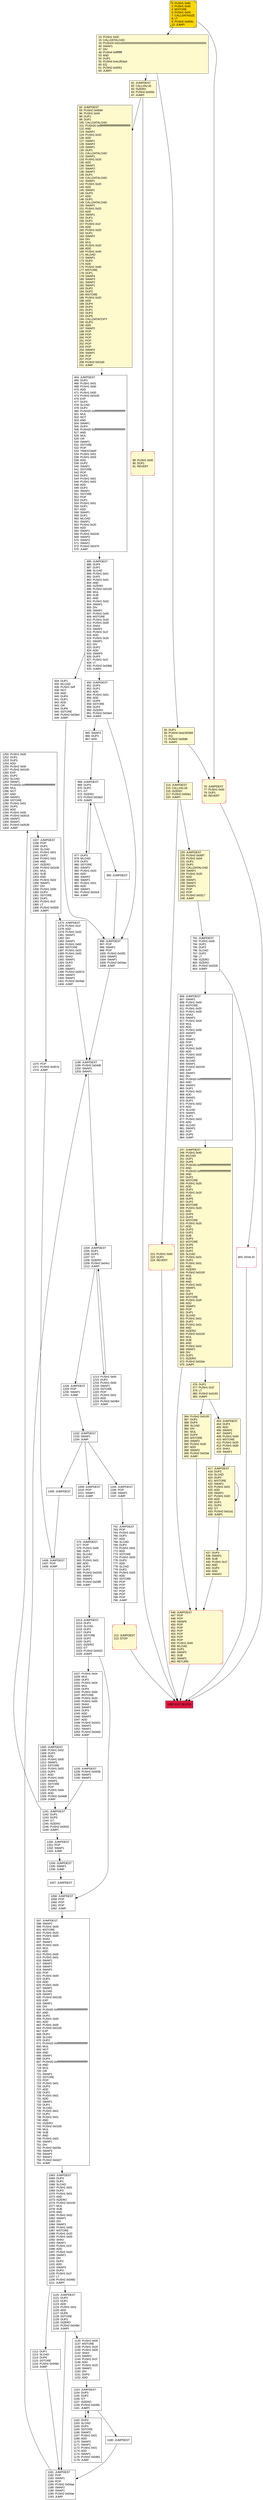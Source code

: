 digraph G {
bgcolor=transparent rankdir=UD;
node [shape=box style=filled color=black fillcolor=white fontname=arial fontcolor=black];
1250 [label="1250: PUSH1 0x00\l1252: DUP1\l1253: DUP3\l1254: ADD\l1255: PUSH1 0x00\l1257: PUSH2 0x0100\l1260: EXP\l1261: DUP2\l1262: SLOAD\l1263: SWAP1\l1264: PUSH20 0xffffffffffffffffffffffffffffffffffffffff\l1285: MUL\l1286: NOT\l1287: AND\l1288: SWAP1\l1289: SSTORE\l1290: PUSH1 0x01\l1292: DUP3\l1293: ADD\l1294: PUSH1 0x00\l1296: PUSH2 0x0519\l1299: SWAP2\l1300: SWAP1\l1301: PUSH2 0x0539\l1304: JUMP\l" ];
1409 [label="1409: EXIT BLOCK\l" fillcolor=crimson ];
1375 [label="1375: JUMPDEST\l1376: PUSH1 0x1f\l1378: ADD\l1379: PUSH1 0x20\l1381: SWAP1\l1382: DIV\l1383: SWAP1\l1384: PUSH1 0x00\l1386: MSTORE\l1387: PUSH1 0x20\l1389: PUSH1 0x00\l1391: SHA3\l1392: SWAP1\l1393: DUP2\l1394: ADD\l1395: SWAP1\l1396: PUSH2 0x057d\l1399: SWAP2\l1400: SWAP1\l1401: PUSH2 0x04ae\l1404: JUMP\l" ];
1334 [label="1334: JUMPDEST\l1335: SWAP1\l1336: JUMP\l" ];
403 [label="403: JUMPDEST\l404: DUP3\l405: ADD\l406: SWAP2\l407: SWAP1\l408: PUSH1 0x00\l410: MSTORE\l411: PUSH1 0x20\l413: PUSH1 0x00\l415: SHA3\l416: SWAP1\l" fillcolor=lemonchiffon ];
437 [label="437: DUP3\l438: SWAP1\l439: SUB\l440: PUSH1 0x1f\l442: AND\l443: DUP3\l444: ADD\l445: SWAP2\l" fillcolor=lemonchiffon ];
464 [label="464: JUMPDEST\l465: DUP3\l466: PUSH1 0x01\l468: PUSH1 0x00\l470: ADD\l471: PUSH1 0x00\l473: PUSH2 0x0100\l476: EXP\l477: DUP2\l478: SLOAD\l479: DUP2\l480: PUSH20 0xffffffffffffffffffffffffffffffffffffffff\l501: MUL\l502: NOT\l503: AND\l504: SWAP1\l505: DUP4\l506: PUSH20 0xffffffffffffffffffffffffffffffffffffffff\l527: AND\l528: MUL\l529: OR\l530: SWAP1\l531: SSTORE\l532: POP\l533: TIMESTAMP\l534: PUSH1 0x01\l536: PUSH1 0x03\l538: ADD\l539: DUP2\l540: SWAP1\l541: SSTORE\l542: POP\l543: DUP2\l544: PUSH1 0x01\l546: PUSH1 0x02\l548: ADD\l549: DUP2\l550: SWAP1\l551: SSTORE\l552: POP\l553: DUP1\l554: PUSH1 0x01\l556: DUP1\l557: ADD\l558: SWAP1\l559: DUP1\l560: MLOAD\l561: SWAP1\l562: PUSH1 0x20\l564: ADD\l565: SWAP1\l566: PUSH2 0x0240\l569: SWAP3\l570: SWAP2\l571: SWAP1\l572: PUSH2 0x0375\l575: JUMP\l" ];
417 [label="417: JUMPDEST\l418: DUP2\l419: SLOAD\l420: DUP2\l421: MSTORE\l422: SWAP1\l423: PUSH1 0x01\l425: ADD\l426: SWAP1\l427: PUSH1 0x20\l429: ADD\l430: DUP1\l431: DUP4\l432: GT\l433: PUSH2 0x01a1\l436: JUMPI\l" fillcolor=lemonchiffon ];
384 [label="384: PUSH2 0x0100\l387: DUP1\l388: DUP4\l389: SLOAD\l390: DIV\l391: MUL\l392: DUP4\l393: MSTORE\l394: SWAP2\l395: PUSH1 0x20\l397: ADD\l398: SWAP2\l399: PUSH2 0x01be\l402: JUMP\l" fillcolor=lemonchiffon ];
1370 [label="1370: POP\l1371: PUSH2 0x057e\l1374: JUMP\l" ];
805 [label="805: INVALID\l" shape=Msquare color=crimson ];
247 [label="247: JUMPDEST\l248: PUSH1 0x40\l250: MLOAD\l251: DUP1\l252: DUP6\l253: PUSH20 0xffffffffffffffffffffffffffffffffffffffff\l274: AND\l275: PUSH20 0xffffffffffffffffffffffffffffffffffffffff\l296: AND\l297: DUP2\l298: MSTORE\l299: PUSH1 0x20\l301: ADD\l302: DUP1\l303: PUSH1 0x20\l305: ADD\l306: DUP5\l307: DUP2\l308: MSTORE\l309: PUSH1 0x20\l311: ADD\l312: DUP4\l313: DUP2\l314: MSTORE\l315: PUSH1 0x20\l317: ADD\l318: DUP3\l319: DUP2\l320: SUB\l321: DUP3\l322: MSTORE\l323: DUP6\l324: DUP2\l325: DUP2\l326: SLOAD\l327: PUSH1 0x01\l329: DUP2\l330: PUSH1 0x01\l332: AND\l333: ISZERO\l334: PUSH2 0x0100\l337: MUL\l338: SUB\l339: AND\l340: PUSH1 0x02\l342: SWAP1\l343: DIV\l344: DUP2\l345: MSTORE\l346: PUSH1 0x20\l348: ADD\l349: SWAP2\l350: POP\l351: DUP1\l352: SLOAD\l353: PUSH1 0x01\l355: DUP2\l356: PUSH1 0x01\l358: AND\l359: ISZERO\l360: PUSH2 0x0100\l363: MUL\l364: SUB\l365: AND\l366: PUSH1 0x02\l368: SWAP1\l369: DIV\l370: DUP1\l371: ISZERO\l372: PUSH2 0x01be\l375: JUMPI\l" fillcolor=lemonchiffon ];
1181 [label="1181: JUMPDEST\l1182: POP\l1183: SWAP1\l1184: POP\l1185: PUSH2 0x04aa\l1188: SWAP2\l1189: SWAP1\l1190: PUSH2 0x04ae\l1193: JUMP\l" ];
1228 [label="1228: JUMPDEST\l1229: POP\l1230: SWAP1\l1231: JUMP\l" ];
1009 [label="1009: JUMPDEST\l1010: POP\l1011: SWAP1\l1012: JUMP\l" ];
1198 [label="1198: JUMPDEST\l1199: PUSH2 0x04d0\l1202: SWAP2\l1203: SWAP1\l" ];
1235 [label="1235: JUMPDEST\l1236: PUSH2 0x0536\l1239: SWAP2\l1240: SWAP1\l" ];
0 [label="0: PUSH1 0x60\l2: PUSH1 0x40\l4: MSTORE\l5: PUSH1 0x04\l7: CALLDATASIZE\l8: LT\l9: PUSH2 0x004c\l12: JUMPI\l" fillcolor=lemonchiffon shape=Msquare fillcolor=gold ];
996 [label="996: JUMPDEST\l997: POP\l998: SWAP1\l999: POP\l1000: PUSH2 0x03f1\l1003: SWAP2\l1004: SWAP1\l1005: PUSH2 0x04ae\l1008: JUMP\l" ];
1213 [label="1213: PUSH1 0x00\l1215: DUP2\l1216: PUSH1 0x00\l1218: SWAP1\l1219: SSTORE\l1220: POP\l1221: PUSH1 0x01\l1223: ADD\l1224: PUSH2 0x04b4\l1227: JUMP\l" ];
1337 [label="1337: JUMPDEST\l1338: POP\l1339: DUP1\l1340: SLOAD\l1341: PUSH1 0x01\l1343: DUP2\l1344: PUSH1 0x01\l1346: AND\l1347: ISZERO\l1348: PUSH2 0x0100\l1351: MUL\l1352: SUB\l1353: AND\l1354: PUSH1 0x02\l1356: SWAP1\l1357: DIV\l1358: PUSH1 0x00\l1360: DUP3\l1361: SSTORE\l1362: DUP1\l1363: PUSH1 0x1f\l1365: LT\l1366: PUSH2 0x055f\l1369: JUMPI\l" ];
1063 [label="1063: JUMPDEST\l1064: DUP3\l1065: DUP1\l1066: SLOAD\l1067: PUSH1 0x01\l1069: DUP2\l1070: PUSH1 0x01\l1072: AND\l1073: ISZERO\l1074: PUSH2 0x0100\l1077: MUL\l1078: SUB\l1079: AND\l1080: PUSH1 0x02\l1082: SWAP1\l1083: DIV\l1084: SWAP1\l1085: PUSH1 0x00\l1087: MSTORE\l1088: PUSH1 0x20\l1090: PUSH1 0x00\l1092: SHA3\l1093: SWAP1\l1094: PUSH1 0x1f\l1096: ADD\l1097: PUSH1 0x20\l1099: SWAP1\l1100: DIV\l1101: DUP2\l1102: ADD\l1103: SWAP3\l1104: DUP3\l1105: PUSH1 0x1f\l1107: LT\l1108: PUSH2 0x0460\l1111: JUMPI\l" ];
934 [label="934: DUP1\l935: MLOAD\l936: PUSH1 0xff\l938: NOT\l939: AND\l940: DUP4\l941: DUP1\l942: ADD\l943: OR\l944: DUP6\l945: SSTORE\l946: PUSH2 0x03e4\l949: JUMP\l" ];
995 [label="995: JUMPDEST\l" ];
1405 [label="1405: JUMPDEST\l" ];
576 [label="576: JUMPDEST\l577: POP\l578: PUSH1 0x00\l580: DUP1\l581: SLOAD\l582: DUP1\l583: PUSH1 0x01\l585: ADD\l586: DUP3\l587: DUP2\l588: PUSH2 0x0255\l591: SWAP2\l592: SWAP1\l593: PUSH2 0x03f5\l596: JUMP\l" ];
762 [label="762: JUMPDEST\l763: POP\l764: PUSH1 0x02\l766: DUP3\l767: ADD\l768: SLOAD\l769: DUP2\l770: PUSH1 0x02\l772: ADD\l773: SSTORE\l774: PUSH1 0x03\l776: DUP3\l777: ADD\l778: SLOAD\l779: DUP2\l780: PUSH1 0x03\l782: ADD\l783: SSTORE\l784: POP\l785: POP\l786: POP\l787: POP\l788: POP\l789: POP\l790: JUMP\l" ];
214 [label="214: JUMPDEST\l215: CALLVALUE\l216: ISZERO\l217: PUSH2 0x00e1\l220: JUMPI\l" fillcolor=lemonchiffon ];
885 [label="885: JUMPDEST\l886: DUP3\l887: DUP1\l888: SLOAD\l889: PUSH1 0x01\l891: DUP2\l892: PUSH1 0x01\l894: AND\l895: ISZERO\l896: PUSH2 0x0100\l899: MUL\l900: SUB\l901: AND\l902: PUSH1 0x02\l904: SWAP1\l905: DIV\l906: SWAP1\l907: PUSH1 0x00\l909: MSTORE\l910: PUSH1 0x20\l912: PUSH1 0x00\l914: SHA3\l915: SWAP1\l916: PUSH1 0x1f\l918: ADD\l919: PUSH1 0x20\l921: SWAP1\l922: DIV\l923: DUP2\l924: ADD\l925: SWAP3\l926: DUP3\l927: PUSH1 0x1f\l929: LT\l930: PUSH2 0x03b6\l933: JUMPI\l" ];
597 [label="597: JUMPDEST\l598: SWAP2\l599: PUSH1 0x00\l601: MSTORE\l602: PUSH1 0x20\l604: PUSH1 0x00\l606: SHA3\l607: SWAP1\l608: PUSH1 0x04\l610: MUL\l611: ADD\l612: PUSH1 0x00\l614: PUSH1 0x01\l616: SWAP1\l617: SWAP2\l618: SWAP1\l619: SWAP2\l620: POP\l621: PUSH1 0x00\l623: DUP3\l624: ADD\l625: PUSH1 0x00\l627: SWAP1\l628: SLOAD\l629: SWAP1\l630: PUSH2 0x0100\l633: EXP\l634: SWAP1\l635: DIV\l636: PUSH20 0xffffffffffffffffffffffffffffffffffffffff\l657: AND\l658: DUP2\l659: PUSH1 0x00\l661: ADD\l662: PUSH1 0x00\l664: PUSH2 0x0100\l667: EXP\l668: DUP2\l669: SLOAD\l670: DUP2\l671: PUSH20 0xffffffffffffffffffffffffffffffffffffffff\l692: MUL\l693: NOT\l694: AND\l695: SWAP1\l696: DUP4\l697: PUSH20 0xffffffffffffffffffffffffffffffffffffffff\l718: AND\l719: MUL\l720: OR\l721: SWAP1\l722: SSTORE\l723: POP\l724: PUSH1 0x01\l726: DUP3\l727: ADD\l728: DUP2\l729: PUSH1 0x01\l731: ADD\l732: SWAP1\l733: DUP1\l734: SLOAD\l735: PUSH1 0x01\l737: DUP2\l738: PUSH1 0x01\l740: AND\l741: ISZERO\l742: PUSH2 0x0100\l745: MUL\l746: SUB\l747: AND\l748: PUSH1 0x02\l750: SWAP1\l751: DIV\l752: PUSH2 0x02fa\l755: SWAP3\l756: SWAP2\l757: SWAP1\l758: PUSH2 0x0427\l761: JUMP\l" ];
212 [label="212: JUMPDEST\l213: STOP\l" fillcolor=lemonchiffon shape=Msquare color=crimson ];
1241 [label="1241: JUMPDEST\l1242: DUP1\l1243: DUP3\l1244: GT\l1245: ISZERO\l1246: PUSH2 0x0532\l1249: JUMPI\l" ];
92 [label="92: JUMPDEST\l93: PUSH2 0x00d4\l96: PUSH1 0x04\l98: DUP1\l99: DUP1\l100: CALLDATALOAD\l101: PUSH20 0xffffffffffffffffffffffffffffffffffffffff\l122: AND\l123: SWAP1\l124: PUSH1 0x20\l126: ADD\l127: SWAP1\l128: SWAP2\l129: SWAP1\l130: DUP1\l131: CALLDATALOAD\l132: SWAP1\l133: PUSH1 0x20\l135: ADD\l136: SWAP1\l137: SWAP2\l138: SWAP1\l139: DUP1\l140: CALLDATALOAD\l141: SWAP1\l142: PUSH1 0x20\l144: ADD\l145: SWAP1\l146: DUP3\l147: ADD\l148: DUP1\l149: CALLDATALOAD\l150: SWAP1\l151: PUSH1 0x20\l153: ADD\l154: SWAP1\l155: DUP1\l156: DUP1\l157: PUSH1 0x1f\l159: ADD\l160: PUSH1 0x20\l162: DUP1\l163: SWAP2\l164: DIV\l165: MUL\l166: PUSH1 0x20\l168: ADD\l169: PUSH1 0x40\l171: MLOAD\l172: SWAP1\l173: DUP2\l174: ADD\l175: PUSH1 0x40\l177: MSTORE\l178: DUP1\l179: SWAP4\l180: SWAP3\l181: SWAP2\l182: SWAP1\l183: DUP2\l184: DUP2\l185: MSTORE\l186: PUSH1 0x20\l188: ADD\l189: DUP4\l190: DUP4\l191: DUP1\l192: DUP3\l193: DUP5\l194: CALLDATACOPY\l195: DUP3\l196: ADD\l197: SWAP2\l198: POP\l199: POP\l200: POP\l201: POP\l202: POP\l203: POP\l204: SWAP2\l205: SWAP1\l206: POP\l207: POP\l208: PUSH2 0x01d0\l211: JUMP\l" fillcolor=lemonchiffon ];
1058 [label="1058: JUMPDEST\l1059: POP\l1060: POP\l1061: POP\l1062: JUMP\l" ];
965 [label="965: SWAP2\l966: DUP3\l967: ADD\l" ];
76 [label="76: JUMPDEST\l77: PUSH1 0x00\l79: DUP1\l80: REVERT\l" fillcolor=lemonchiffon shape=Msquare color=crimson ];
806 [label="806: JUMPDEST\l807: SWAP1\l808: PUSH1 0x00\l810: MSTORE\l811: PUSH1 0x20\l813: PUSH1 0x00\l815: SHA3\l816: SWAP1\l817: PUSH1 0x04\l819: MUL\l820: ADD\l821: PUSH1 0x00\l823: SWAP2\l824: POP\l825: SWAP1\l826: POP\l827: DUP1\l828: PUSH1 0x00\l830: ADD\l831: PUSH1 0x00\l833: SWAP1\l834: SLOAD\l835: SWAP1\l836: PUSH2 0x0100\l839: EXP\l840: SWAP1\l841: DIV\l842: PUSH20 0xffffffffffffffffffffffffffffffffffffffff\l863: AND\l864: SWAP1\l865: DUP1\l866: PUSH1 0x01\l868: ADD\l869: SWAP1\l870: DUP1\l871: PUSH1 0x02\l873: ADD\l874: SLOAD\l875: SWAP1\l876: DUP1\l877: PUSH1 0x03\l879: ADD\l880: SLOAD\l881: SWAP1\l882: POP\l883: DUP5\l884: JUMP\l" ];
1027 [label="1027: PUSH1 0x04\l1029: MUL\l1030: DUP2\l1031: PUSH1 0x04\l1033: MUL\l1034: DUP4\l1035: PUSH1 0x00\l1037: MSTORE\l1038: PUSH1 0x20\l1040: PUSH1 0x00\l1042: SHA3\l1043: SWAP2\l1044: DUP3\l1045: ADD\l1046: SWAP2\l1047: ADD\l1048: PUSH2 0x0421\l1051: SWAP2\l1052: SWAP1\l1053: PUSH2 0x04d3\l1056: JUMP\l" ];
1120 [label="1120: JUMPDEST\l1121: DUP3\l1122: DUP1\l1123: ADD\l1124: PUSH1 0x01\l1126: ADD\l1127: DUP6\l1128: SSTORE\l1129: DUP3\l1130: ISZERO\l1131: PUSH2 0x049d\l1134: JUMPI\l" ];
446 [label="446: JUMPDEST\l447: POP\l448: POP\l449: SWAP6\l450: POP\l451: POP\l452: POP\l453: POP\l454: POP\l455: POP\l456: PUSH1 0x40\l458: MLOAD\l459: DUP1\l460: SWAP2\l461: SUB\l462: SWAP1\l463: RETURN\l" fillcolor=lemonchiffon shape=Msquare color=crimson ];
1013 [label="1013: JUMPDEST\l1014: DUP2\l1015: SLOAD\l1016: DUP2\l1017: DUP4\l1018: SSTORE\l1019: DUP2\l1020: DUP2\l1021: ISZERO\l1022: GT\l1023: PUSH2 0x0422\l1026: JUMPI\l" ];
977 [label="977: DUP3\l978: MLOAD\l979: DUP3\l980: SSTORE\l981: SWAP2\l982: PUSH1 0x20\l984: ADD\l985: SWAP2\l986: SWAP1\l987: PUSH1 0x01\l989: ADD\l990: SWAP1\l991: PUSH2 0x03c8\l994: JUMP\l" ];
1162 [label="1162: DUP3\l1163: SLOAD\l1164: DUP3\l1165: SSTORE\l1166: SWAP2\l1167: PUSH1 0x01\l1169: ADD\l1170: SWAP2\l1171: SWAP1\l1172: PUSH1 0x01\l1174: ADD\l1175: SWAP1\l1176: PUSH2 0x0481\l1179: JUMP\l" ];
1180 [label="1180: JUMPDEST\l" ];
65 [label="65: DUP1\l66: PUSH4 0xa21f0368\l71: EQ\l72: PUSH2 0x00d6\l75: JUMPI\l" fillcolor=lemonchiffon ];
376 [label="376: DUP1\l377: PUSH1 0x1f\l379: LT\l380: PUSH2 0x0193\l383: JUMPI\l" fillcolor=lemonchiffon ];
225 [label="225: JUMPDEST\l226: PUSH2 0x00f7\l229: PUSH1 0x04\l231: DUP1\l232: DUP1\l233: CALLDATALOAD\l234: SWAP1\l235: PUSH1 0x20\l237: ADD\l238: SWAP1\l239: SWAP2\l240: SWAP1\l241: POP\l242: POP\l243: PUSH2 0x0317\l246: JUMP\l" fillcolor=lemonchiffon ];
968 [label="968: JUMPDEST\l969: DUP3\l970: DUP2\l971: GT\l972: ISZERO\l973: PUSH2 0x03e3\l976: JUMPI\l" ];
1204 [label="1204: JUMPDEST\l1205: DUP1\l1206: DUP3\l1207: GT\l1208: ISZERO\l1209: PUSH2 0x04cc\l1212: JUMPI\l" ];
1406 [label="1406: JUMPDEST\l1407: POP\l1408: JUMP\l" ];
1135 [label="1135: PUSH1 0x00\l1137: MSTORE\l1138: PUSH1 0x20\l1140: PUSH1 0x00\l1142: SHA3\l1143: SWAP2\l1144: PUSH1 0x1f\l1146: ADD\l1147: PUSH1 0x20\l1149: SWAP1\l1150: DIV\l1151: DUP3\l1152: ADD\l" ];
1112 [label="1112: DUP1\l1113: SLOAD\l1114: DUP6\l1115: SSTORE\l1116: PUSH2 0x049d\l1119: JUMP\l" ];
13 [label="13: PUSH1 0x00\l15: CALLDATALOAD\l16: PUSH29 0x0100000000000000000000000000000000000000000000000000000000\l46: SWAP1\l47: DIV\l48: PUSH4 0xffffffff\l53: AND\l54: DUP1\l55: PUSH4 0x4c2f04a4\l60: EQ\l61: PUSH2 0x0051\l64: JUMPI\l" fillcolor=lemonchiffon ];
1330 [label="1330: JUMPDEST\l1331: POP\l1332: SWAP1\l1333: JUMP\l" ];
950 [label="950: JUMPDEST\l951: DUP3\l952: DUP1\l953: ADD\l954: PUSH1 0x01\l956: ADD\l957: DUP6\l958: SSTORE\l959: DUP3\l960: ISZERO\l961: PUSH2 0x03e4\l964: JUMPI\l" ];
1232 [label="1232: JUMPDEST\l1233: SWAP1\l1234: JUMP\l" ];
1153 [label="1153: JUMPDEST\l1154: DUP3\l1155: DUP2\l1156: GT\l1157: ISZERO\l1158: PUSH2 0x049c\l1161: JUMPI\l" ];
791 [label="791: JUMPDEST\l792: PUSH1 0x00\l794: DUP2\l795: DUP2\l796: SLOAD\l797: DUP2\l798: LT\l799: ISZERO\l800: ISZERO\l801: PUSH2 0x0326\l804: JUMPI\l" ];
1057 [label="1057: JUMPDEST\l" ];
81 [label="81: JUMPDEST\l82: CALLVALUE\l83: ISZERO\l84: PUSH2 0x005c\l87: JUMPI\l" fillcolor=lemonchiffon ];
88 [label="88: PUSH1 0x00\l90: DUP1\l91: REVERT\l" fillcolor=lemonchiffon shape=Msquare color=crimson ];
1194 [label="1194: JUMPDEST\l1195: POP\l1196: SWAP1\l1197: JUMP\l" ];
221 [label="221: PUSH1 0x00\l223: DUP1\l224: REVERT\l" fillcolor=lemonchiffon shape=Msquare color=crimson ];
1305 [label="1305: JUMPDEST\l1306: PUSH1 0x02\l1308: DUP3\l1309: ADD\l1310: PUSH1 0x00\l1312: SWAP1\l1313: SSTORE\l1314: PUSH1 0x03\l1316: DUP3\l1317: ADD\l1318: PUSH1 0x00\l1320: SWAP1\l1321: SSTORE\l1322: POP\l1323: PUSH1 0x04\l1325: ADD\l1326: PUSH2 0x04d9\l1329: JUMP\l" ];
417 -> 417;
1013 -> 1027;
996 -> 1198;
81 -> 88;
995 -> 996;
13 -> 65;
934 -> 996;
1013 -> 1058;
965 -> 968;
1009 -> 576;
1120 -> 1135;
597 -> 1063;
885 -> 934;
403 -> 417;
968 -> 977;
977 -> 968;
65 -> 76;
805 -> 1409;
417 -> 437;
1232 -> 1194;
1241 -> 1330;
1375 -> 1198;
1406 -> 1305;
950 -> 965;
1250 -> 1337;
1337 -> 1375;
791 -> 806;
13 -> 81;
1057 -> 1058;
225 -> 791;
1337 -> 1370;
81 -> 92;
464 -> 885;
1153 -> 1162;
1162 -> 1153;
1153 -> 1180;
1135 -> 1153;
1181 -> 1198;
1305 -> 1241;
214 -> 221;
212 -> 1409;
1112 -> 1181;
1370 -> 1406;
1241 -> 1250;
437 -> 446;
1194 -> 762;
950 -> 996;
1232 -> 1009;
376 -> 384;
76 -> 1409;
247 -> 376;
1204 -> 1228;
92 -> 464;
1180 -> 1181;
446 -> 1409;
806 -> 247;
1120 -> 1181;
247 -> 446;
1232 -> 1405;
384 -> 446;
885 -> 950;
376 -> 403;
1330 -> 1334;
1235 -> 1241;
1063 -> 1120;
1027 -> 1235;
1405 -> 1406;
214 -> 225;
0 -> 76;
65 -> 214;
1334 -> 1057;
1198 -> 1204;
1063 -> 1112;
0 -> 13;
88 -> 1409;
762 -> 212;
968 -> 995;
1228 -> 1232;
576 -> 1013;
221 -> 1409;
791 -> 805;
1058 -> 597;
1204 -> 1213;
1213 -> 1204;
}